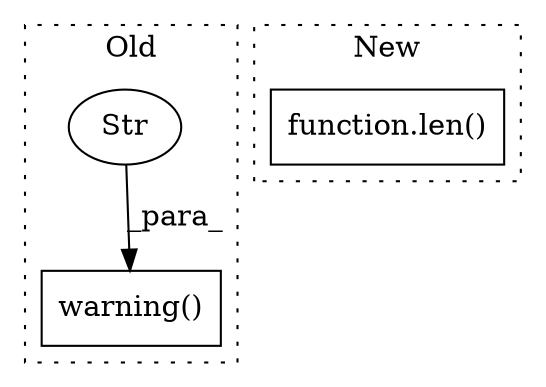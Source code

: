 digraph G {
subgraph cluster0 {
1 [label="warning()" a="75" s="25995,26088" l="12,1" shape="box"];
3 [label="Str" a="66" s="26007" l="81" shape="ellipse"];
label = "Old";
style="dotted";
}
subgraph cluster1 {
2 [label="function.len()" a="75" s="21517,21538" l="4,1" shape="box"];
label = "New";
style="dotted";
}
3 -> 1 [label="_para_"];
}